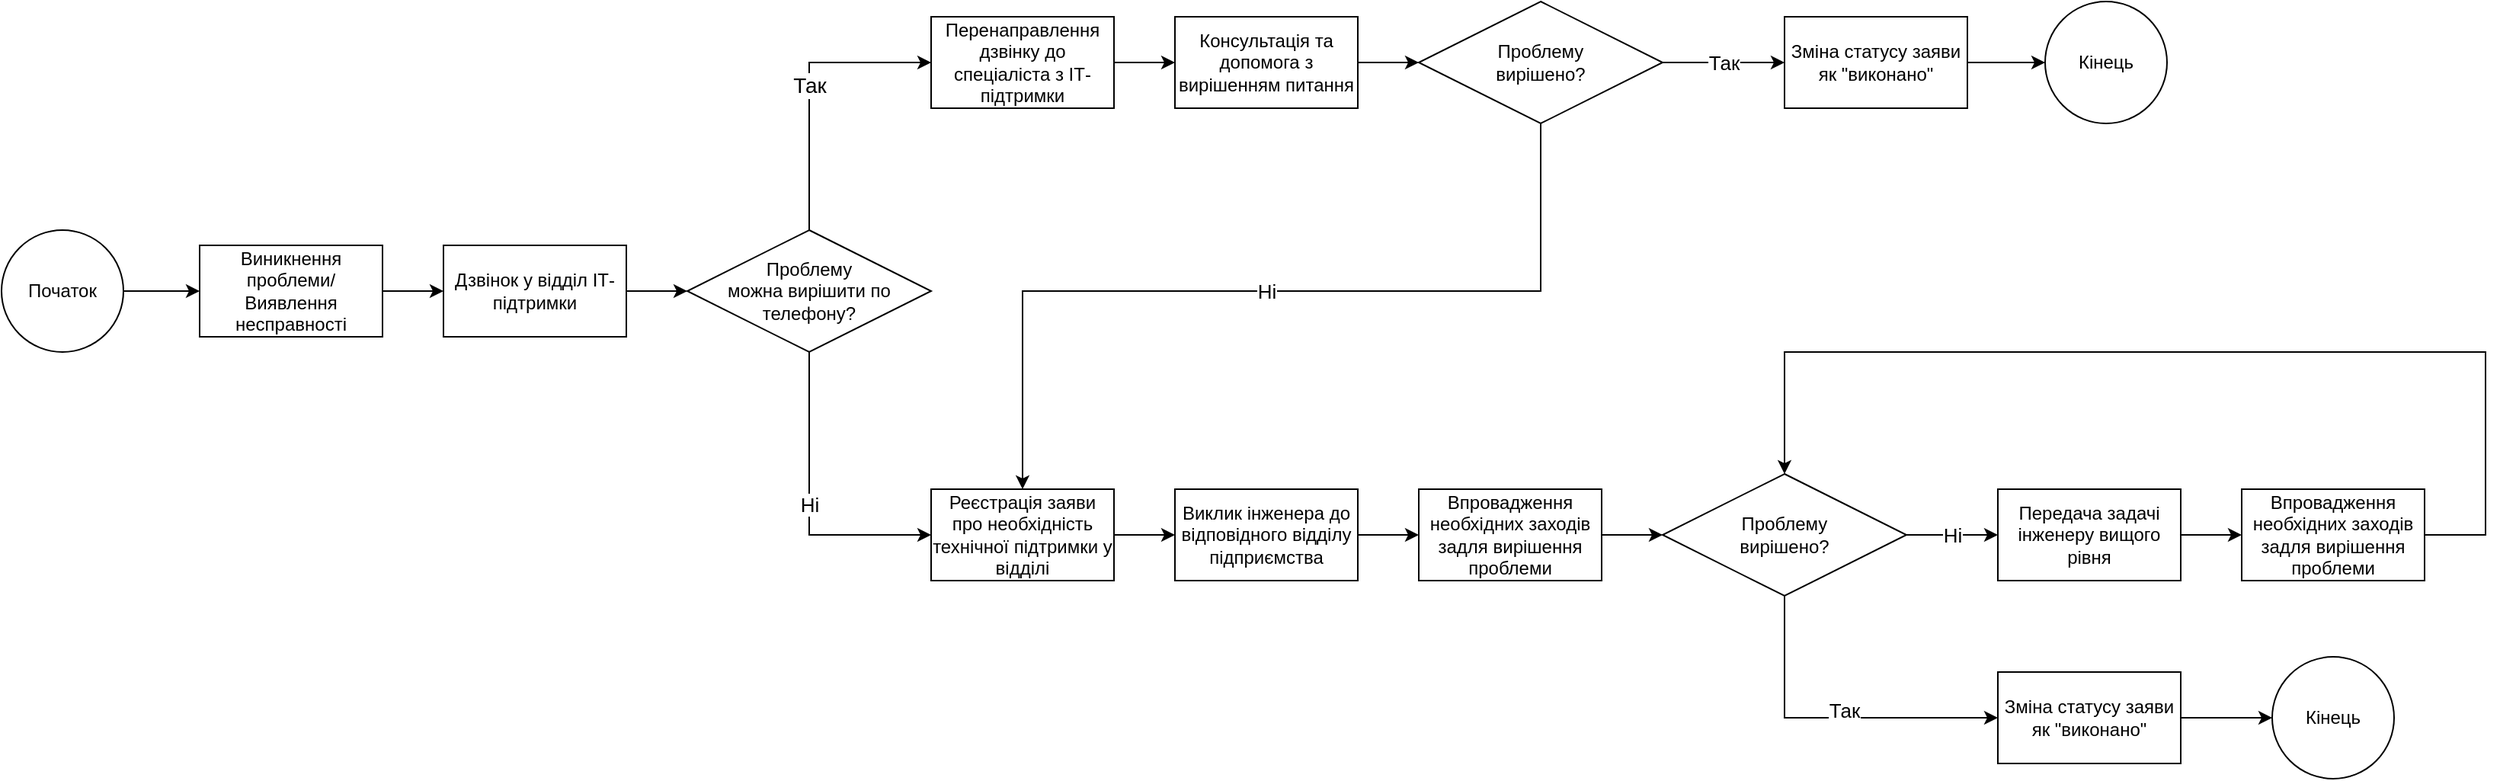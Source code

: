 <mxfile version="18.0.2" type="github">
  <diagram id="EP-uBbGpcZ63rwk2b_Wm" name="Page-1">
    <mxGraphModel dx="1240" dy="689" grid="1" gridSize="10" guides="1" tooltips="1" connect="1" arrows="1" fold="1" page="1" pageScale="1" pageWidth="1169" pageHeight="827" math="0" shadow="0">
      <root>
        <mxCell id="0" />
        <mxCell id="1" parent="0" />
        <mxCell id="LVynTK72GNAO64dXb74h-12" style="edgeStyle=orthogonalEdgeStyle;rounded=0;orthogonalLoop=1;jettySize=auto;html=1;exitX=1;exitY=0.5;exitDx=0;exitDy=0;entryX=0;entryY=0.5;entryDx=0;entryDy=0;" edge="1" parent="1" source="LVynTK72GNAO64dXb74h-1" target="LVynTK72GNAO64dXb74h-3">
          <mxGeometry relative="1" as="geometry" />
        </mxCell>
        <mxCell id="LVynTK72GNAO64dXb74h-1" value="Початок" style="ellipse;whiteSpace=wrap;html=1;aspect=fixed;" vertex="1" parent="1">
          <mxGeometry y="450" width="80" height="80" as="geometry" />
        </mxCell>
        <mxCell id="LVynTK72GNAO64dXb74h-2" value="Кінець" style="ellipse;whiteSpace=wrap;html=1;aspect=fixed;" vertex="1" parent="1">
          <mxGeometry x="1341" y="300" width="80" height="80" as="geometry" />
        </mxCell>
        <mxCell id="LVynTK72GNAO64dXb74h-13" style="edgeStyle=orthogonalEdgeStyle;rounded=0;orthogonalLoop=1;jettySize=auto;html=1;exitX=1;exitY=0.5;exitDx=0;exitDy=0;entryX=0;entryY=0.5;entryDx=0;entryDy=0;" edge="1" parent="1" source="LVynTK72GNAO64dXb74h-3" target="LVynTK72GNAO64dXb74h-4">
          <mxGeometry relative="1" as="geometry" />
        </mxCell>
        <mxCell id="LVynTK72GNAO64dXb74h-3" value="Виникнення проблеми/Виявлення несправності" style="rounded=0;whiteSpace=wrap;html=1;" vertex="1" parent="1">
          <mxGeometry x="130" y="460" width="120" height="60" as="geometry" />
        </mxCell>
        <mxCell id="LVynTK72GNAO64dXb74h-14" style="edgeStyle=orthogonalEdgeStyle;rounded=0;orthogonalLoop=1;jettySize=auto;html=1;exitX=1;exitY=0.5;exitDx=0;exitDy=0;entryX=0;entryY=0.5;entryDx=0;entryDy=0;" edge="1" parent="1" source="LVynTK72GNAO64dXb74h-4" target="LVynTK72GNAO64dXb74h-5">
          <mxGeometry relative="1" as="geometry">
            <mxPoint x="600.0" y="489.571" as="targetPoint" />
          </mxGeometry>
        </mxCell>
        <mxCell id="LVynTK72GNAO64dXb74h-4" value="Дзвінок у відділ ІТ-підтримки" style="rounded=0;whiteSpace=wrap;html=1;" vertex="1" parent="1">
          <mxGeometry x="290" y="460" width="120" height="60" as="geometry" />
        </mxCell>
        <mxCell id="LVynTK72GNAO64dXb74h-36" value="Ні" style="edgeStyle=orthogonalEdgeStyle;rounded=0;orthogonalLoop=1;jettySize=auto;html=1;exitX=0.5;exitY=1;exitDx=0;exitDy=0;entryX=0;entryY=0.5;entryDx=0;entryDy=0;fontSize=13;" edge="1" parent="1" source="LVynTK72GNAO64dXb74h-5" target="LVynTK72GNAO64dXb74h-11">
          <mxGeometry relative="1" as="geometry" />
        </mxCell>
        <mxCell id="LVynTK72GNAO64dXb74h-38" value="&lt;font style=&quot;font-size: 14px;&quot;&gt;Так&lt;/font&gt;" style="edgeStyle=orthogonalEdgeStyle;rounded=0;orthogonalLoop=1;jettySize=auto;html=1;exitX=0.5;exitY=0;exitDx=0;exitDy=0;entryX=0;entryY=0.5;entryDx=0;entryDy=0;" edge="1" parent="1" source="LVynTK72GNAO64dXb74h-5" target="LVynTK72GNAO64dXb74h-7">
          <mxGeometry relative="1" as="geometry" />
        </mxCell>
        <mxCell id="LVynTK72GNAO64dXb74h-5" value="Проблему &lt;br&gt;можна вирішити по телефону?" style="rhombus;whiteSpace=wrap;html=1;" vertex="1" parent="1">
          <mxGeometry x="450" y="450" width="160" height="80" as="geometry" />
        </mxCell>
        <mxCell id="LVynTK72GNAO64dXb74h-18" style="edgeStyle=orthogonalEdgeStyle;rounded=0;orthogonalLoop=1;jettySize=auto;html=1;exitX=1;exitY=0.5;exitDx=0;exitDy=0;entryX=0;entryY=0.5;entryDx=0;entryDy=0;" edge="1" parent="1" source="LVynTK72GNAO64dXb74h-7" target="LVynTK72GNAO64dXb74h-17">
          <mxGeometry relative="1" as="geometry" />
        </mxCell>
        <mxCell id="LVynTK72GNAO64dXb74h-7" value="Перенаправлення дзвінку до спеціаліста з ІТ-підтримки" style="rounded=0;whiteSpace=wrap;html=1;" vertex="1" parent="1">
          <mxGeometry x="610" y="310" width="120" height="60" as="geometry" />
        </mxCell>
        <mxCell id="LVynTK72GNAO64dXb74h-41" value="Ні" style="edgeStyle=orthogonalEdgeStyle;rounded=0;orthogonalLoop=1;jettySize=auto;html=1;exitX=0.5;exitY=1;exitDx=0;exitDy=0;entryX=0.5;entryY=0;entryDx=0;entryDy=0;fontSize=13;" edge="1" parent="1" source="LVynTK72GNAO64dXb74h-8" target="LVynTK72GNAO64dXb74h-11">
          <mxGeometry relative="1" as="geometry">
            <Array as="points">
              <mxPoint x="1010" y="490" />
              <mxPoint x="670" y="490" />
            </Array>
          </mxGeometry>
        </mxCell>
        <mxCell id="LVynTK72GNAO64dXb74h-50" value="Так" style="edgeStyle=orthogonalEdgeStyle;rounded=0;orthogonalLoop=1;jettySize=auto;html=1;exitX=1;exitY=0.5;exitDx=0;exitDy=0;entryX=0;entryY=0.5;entryDx=0;entryDy=0;fontSize=13;" edge="1" parent="1" source="LVynTK72GNAO64dXb74h-8" target="LVynTK72GNAO64dXb74h-42">
          <mxGeometry relative="1" as="geometry" />
        </mxCell>
        <mxCell id="LVynTK72GNAO64dXb74h-8" value="Проблему &lt;br&gt;вирішено?" style="rhombus;whiteSpace=wrap;html=1;" vertex="1" parent="1">
          <mxGeometry x="930" y="300" width="160" height="80" as="geometry" />
        </mxCell>
        <mxCell id="LVynTK72GNAO64dXb74h-45" style="edgeStyle=orthogonalEdgeStyle;rounded=0;orthogonalLoop=1;jettySize=auto;html=1;exitX=1;exitY=0.5;exitDx=0;exitDy=0;entryX=0;entryY=0.5;entryDx=0;entryDy=0;" edge="1" parent="1" source="LVynTK72GNAO64dXb74h-9" target="LVynTK72GNAO64dXb74h-44">
          <mxGeometry relative="1" as="geometry" />
        </mxCell>
        <mxCell id="LVynTK72GNAO64dXb74h-9" value="Передача задачі інженеру вищого рівня" style="rounded=0;whiteSpace=wrap;html=1;" vertex="1" parent="1">
          <mxGeometry x="1310" y="620" width="120" height="60" as="geometry" />
        </mxCell>
        <mxCell id="LVynTK72GNAO64dXb74h-24" style="edgeStyle=orthogonalEdgeStyle;rounded=0;orthogonalLoop=1;jettySize=auto;html=1;exitX=1;exitY=0.5;exitDx=0;exitDy=0;entryX=0;entryY=0.5;entryDx=0;entryDy=0;" edge="1" parent="1" source="LVynTK72GNAO64dXb74h-10" target="LVynTK72GNAO64dXb74h-23">
          <mxGeometry relative="1" as="geometry" />
        </mxCell>
        <mxCell id="LVynTK72GNAO64dXb74h-10" value="Виклик інженера до відповідного відділу підприємства" style="rounded=0;whiteSpace=wrap;html=1;" vertex="1" parent="1">
          <mxGeometry x="770" y="620" width="120" height="60" as="geometry" />
        </mxCell>
        <mxCell id="LVynTK72GNAO64dXb74h-22" style="edgeStyle=orthogonalEdgeStyle;rounded=0;orthogonalLoop=1;jettySize=auto;html=1;exitX=1;exitY=0.5;exitDx=0;exitDy=0;entryX=0;entryY=0.5;entryDx=0;entryDy=0;" edge="1" parent="1" source="LVynTK72GNAO64dXb74h-11" target="LVynTK72GNAO64dXb74h-10">
          <mxGeometry relative="1" as="geometry" />
        </mxCell>
        <mxCell id="LVynTK72GNAO64dXb74h-11" value="Реєстрація заяви про необхідність технічної підтримки у відділі" style="rounded=0;whiteSpace=wrap;html=1;" vertex="1" parent="1">
          <mxGeometry x="610" y="620" width="120" height="60" as="geometry" />
        </mxCell>
        <mxCell id="LVynTK72GNAO64dXb74h-40" style="edgeStyle=orthogonalEdgeStyle;rounded=0;orthogonalLoop=1;jettySize=auto;html=1;exitX=1;exitY=0.5;exitDx=0;exitDy=0;entryX=0;entryY=0.5;entryDx=0;entryDy=0;" edge="1" parent="1" source="LVynTK72GNAO64dXb74h-17" target="LVynTK72GNAO64dXb74h-8">
          <mxGeometry relative="1" as="geometry" />
        </mxCell>
        <mxCell id="LVynTK72GNAO64dXb74h-17" value="Консультація та допомога з вирішенням питання" style="rounded=0;whiteSpace=wrap;html=1;" vertex="1" parent="1">
          <mxGeometry x="770" y="310" width="120" height="60" as="geometry" />
        </mxCell>
        <mxCell id="LVynTK72GNAO64dXb74h-43" value="Ні" style="edgeStyle=orthogonalEdgeStyle;rounded=0;orthogonalLoop=1;jettySize=auto;html=1;exitX=1;exitY=0.5;exitDx=0;exitDy=0;entryX=0;entryY=0.5;entryDx=0;entryDy=0;fontSize=13;" edge="1" parent="1" source="LVynTK72GNAO64dXb74h-20" target="LVynTK72GNAO64dXb74h-9">
          <mxGeometry relative="1" as="geometry" />
        </mxCell>
        <mxCell id="LVynTK72GNAO64dXb74h-48" style="edgeStyle=orthogonalEdgeStyle;rounded=0;orthogonalLoop=1;jettySize=auto;html=1;exitX=0.5;exitY=1;exitDx=0;exitDy=0;entryX=0;entryY=0.5;entryDx=0;entryDy=0;" edge="1" parent="1" source="LVynTK72GNAO64dXb74h-20" target="LVynTK72GNAO64dXb74h-34">
          <mxGeometry relative="1" as="geometry" />
        </mxCell>
        <mxCell id="LVynTK72GNAO64dXb74h-51" value="Так" style="edgeLabel;html=1;align=center;verticalAlign=middle;resizable=0;points=[];fontSize=13;" vertex="1" connectable="0" parent="LVynTK72GNAO64dXb74h-48">
          <mxGeometry x="0.079" y="5" relative="1" as="geometry">
            <mxPoint as="offset" />
          </mxGeometry>
        </mxCell>
        <mxCell id="LVynTK72GNAO64dXb74h-20" value="Проблему &lt;br&gt;вирішено?" style="rhombus;whiteSpace=wrap;html=1;" vertex="1" parent="1">
          <mxGeometry x="1090" y="610" width="160" height="80" as="geometry" />
        </mxCell>
        <mxCell id="LVynTK72GNAO64dXb74h-39" style="edgeStyle=orthogonalEdgeStyle;rounded=0;orthogonalLoop=1;jettySize=auto;html=1;exitX=1;exitY=0.5;exitDx=0;exitDy=0;entryX=0;entryY=0.5;entryDx=0;entryDy=0;" edge="1" parent="1" source="LVynTK72GNAO64dXb74h-23" target="LVynTK72GNAO64dXb74h-20">
          <mxGeometry relative="1" as="geometry" />
        </mxCell>
        <mxCell id="LVynTK72GNAO64dXb74h-23" value="Впровадження необхідних заходів задля вирішення проблеми" style="rounded=0;whiteSpace=wrap;html=1;" vertex="1" parent="1">
          <mxGeometry x="930" y="620" width="120" height="60" as="geometry" />
        </mxCell>
        <mxCell id="LVynTK72GNAO64dXb74h-29" value="Кінець" style="ellipse;whiteSpace=wrap;html=1;aspect=fixed;" vertex="1" parent="1">
          <mxGeometry x="1490" y="730" width="80" height="80" as="geometry" />
        </mxCell>
        <mxCell id="LVynTK72GNAO64dXb74h-47" style="edgeStyle=orthogonalEdgeStyle;rounded=0;orthogonalLoop=1;jettySize=auto;html=1;exitX=1;exitY=0.5;exitDx=0;exitDy=0;entryX=0;entryY=0.5;entryDx=0;entryDy=0;" edge="1" parent="1" source="LVynTK72GNAO64dXb74h-34" target="LVynTK72GNAO64dXb74h-29">
          <mxGeometry relative="1" as="geometry">
            <mxPoint x="1480" y="749.571" as="targetPoint" />
          </mxGeometry>
        </mxCell>
        <mxCell id="LVynTK72GNAO64dXb74h-34" value="Зміна статусу заяви як &quot;виконано&quot;" style="rounded=0;whiteSpace=wrap;html=1;" vertex="1" parent="1">
          <mxGeometry x="1310" y="740" width="120" height="60" as="geometry" />
        </mxCell>
        <mxCell id="LVynTK72GNAO64dXb74h-49" style="edgeStyle=orthogonalEdgeStyle;rounded=0;orthogonalLoop=1;jettySize=auto;html=1;exitX=1;exitY=0.5;exitDx=0;exitDy=0;entryX=0;entryY=0.5;entryDx=0;entryDy=0;" edge="1" parent="1" source="LVynTK72GNAO64dXb74h-42" target="LVynTK72GNAO64dXb74h-2">
          <mxGeometry relative="1" as="geometry" />
        </mxCell>
        <mxCell id="LVynTK72GNAO64dXb74h-42" value="Зміна статусу заяви як &quot;виконано&quot;" style="rounded=0;whiteSpace=wrap;html=1;" vertex="1" parent="1">
          <mxGeometry x="1170" y="310" width="120" height="60" as="geometry" />
        </mxCell>
        <mxCell id="LVynTK72GNAO64dXb74h-46" style="edgeStyle=orthogonalEdgeStyle;rounded=0;orthogonalLoop=1;jettySize=auto;html=1;exitX=1;exitY=0.5;exitDx=0;exitDy=0;entryX=0.5;entryY=0;entryDx=0;entryDy=0;" edge="1" parent="1" source="LVynTK72GNAO64dXb74h-44" target="LVynTK72GNAO64dXb74h-20">
          <mxGeometry relative="1" as="geometry">
            <Array as="points">
              <mxPoint x="1630" y="650" />
              <mxPoint x="1630" y="530" />
              <mxPoint x="1170" y="530" />
            </Array>
          </mxGeometry>
        </mxCell>
        <mxCell id="LVynTK72GNAO64dXb74h-44" value="Впровадження необхідних заходів задля вирішення проблеми" style="rounded=0;whiteSpace=wrap;html=1;" vertex="1" parent="1">
          <mxGeometry x="1470" y="620" width="120" height="60" as="geometry" />
        </mxCell>
      </root>
    </mxGraphModel>
  </diagram>
</mxfile>

